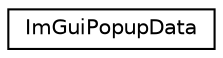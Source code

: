 digraph "Graphical Class Hierarchy"
{
  edge [fontname="Helvetica",fontsize="10",labelfontname="Helvetica",labelfontsize="10"];
  node [fontname="Helvetica",fontsize="10",shape=record];
  rankdir="LR";
  Node0 [label="ImGuiPopupData",height=0.2,width=0.4,color="black", fillcolor="white", style="filled",URL="$structImGuiPopupData.html"];
}
